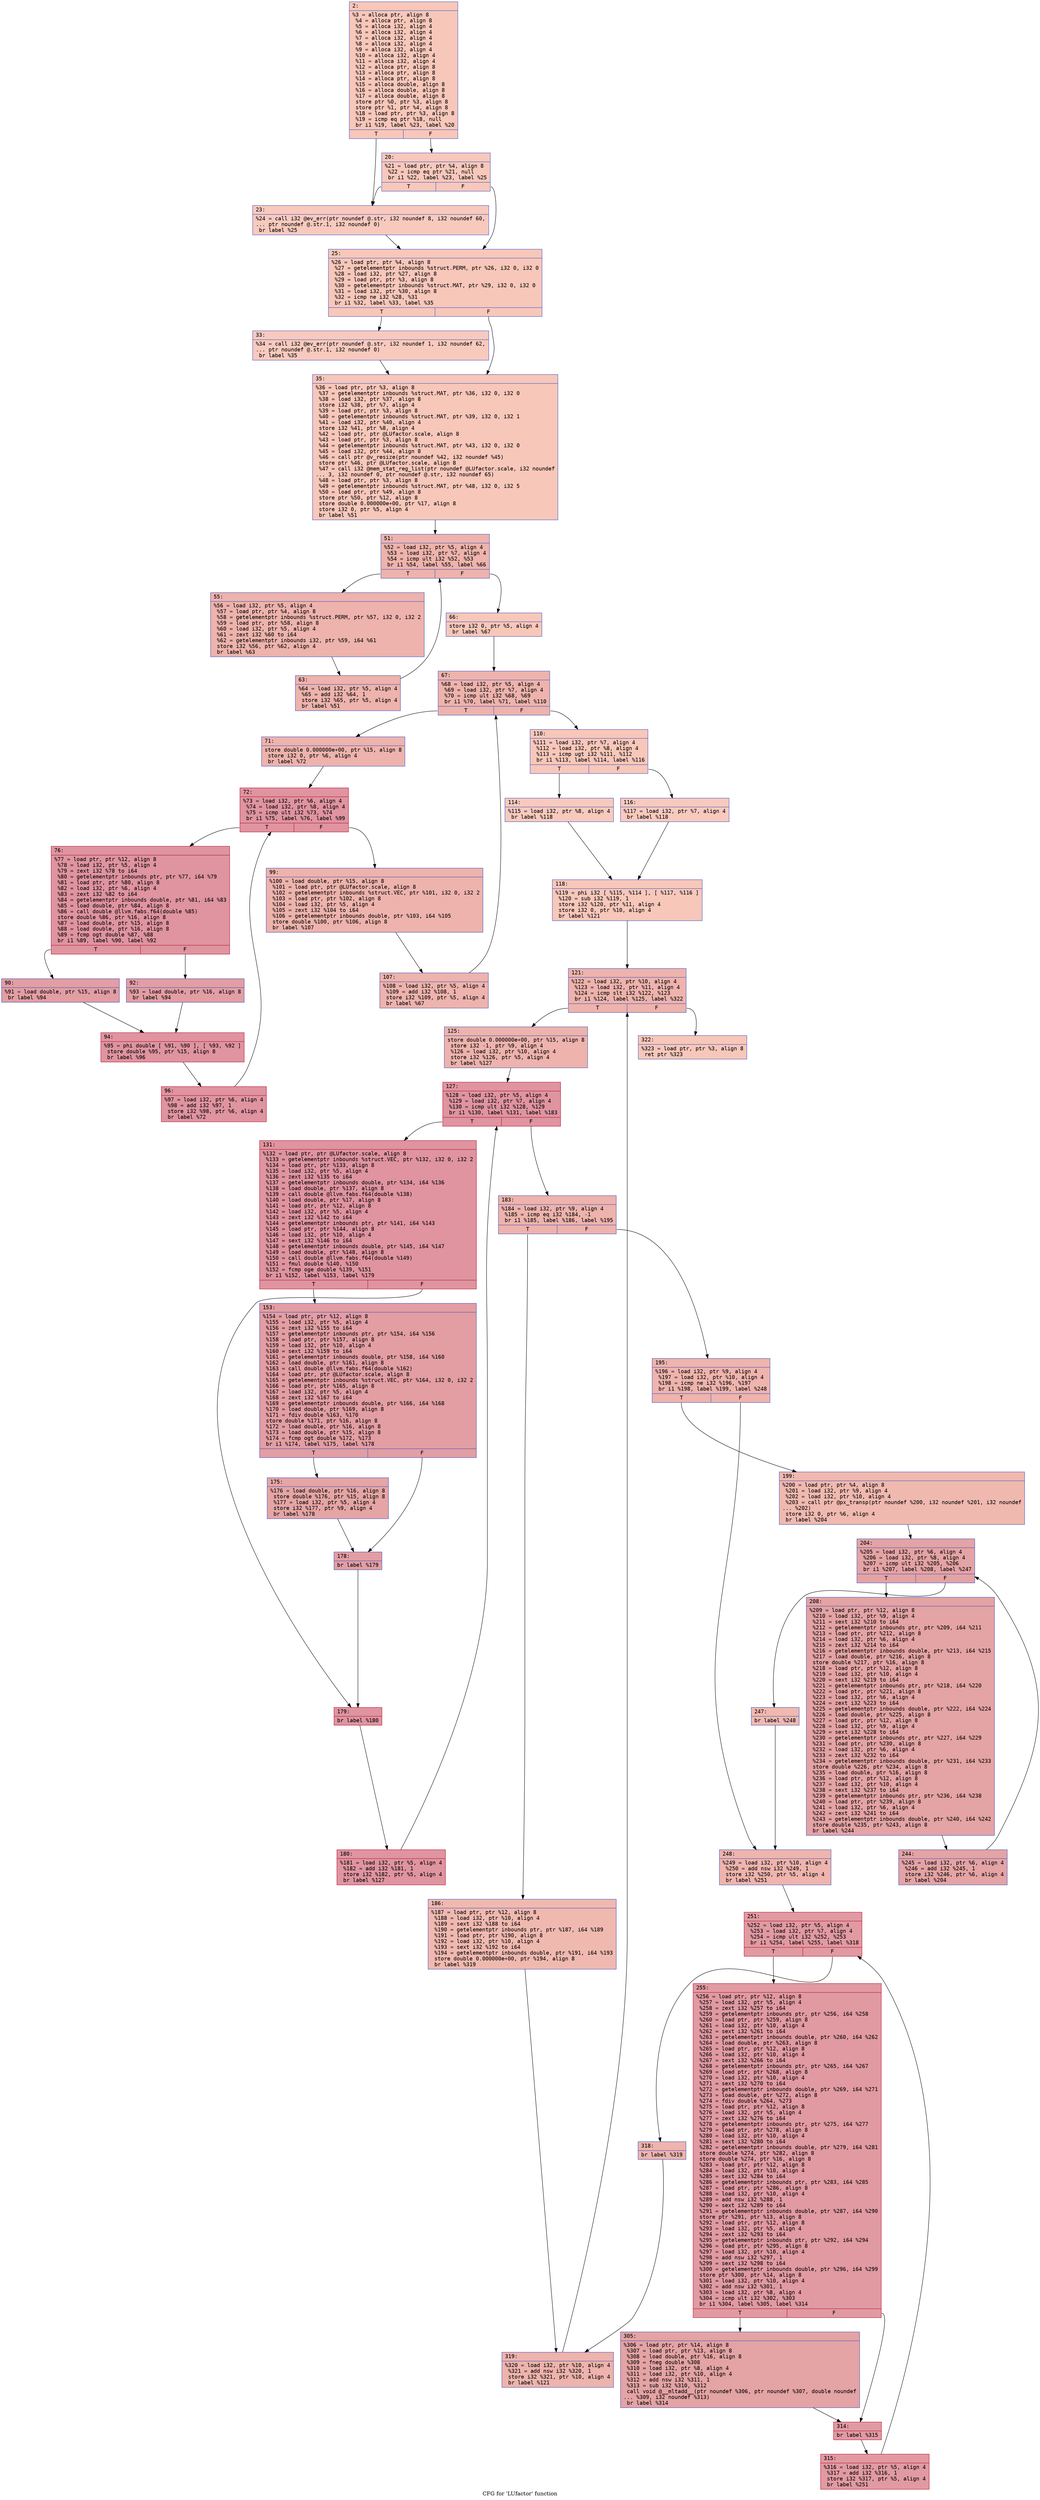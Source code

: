 digraph "CFG for 'LUfactor' function" {
	label="CFG for 'LUfactor' function";

	Node0x600002402080 [shape=record,color="#3d50c3ff", style=filled, fillcolor="#ec7f6370" fontname="Courier",label="{2:\l|  %3 = alloca ptr, align 8\l  %4 = alloca ptr, align 8\l  %5 = alloca i32, align 4\l  %6 = alloca i32, align 4\l  %7 = alloca i32, align 4\l  %8 = alloca i32, align 4\l  %9 = alloca i32, align 4\l  %10 = alloca i32, align 4\l  %11 = alloca i32, align 4\l  %12 = alloca ptr, align 8\l  %13 = alloca ptr, align 8\l  %14 = alloca ptr, align 8\l  %15 = alloca double, align 8\l  %16 = alloca double, align 8\l  %17 = alloca double, align 8\l  store ptr %0, ptr %3, align 8\l  store ptr %1, ptr %4, align 8\l  %18 = load ptr, ptr %3, align 8\l  %19 = icmp eq ptr %18, null\l  br i1 %19, label %23, label %20\l|{<s0>T|<s1>F}}"];
	Node0x600002402080:s0 -> Node0x600002402120[tooltip="2 -> 23\nProbability 37.50%" ];
	Node0x600002402080:s1 -> Node0x6000024020d0[tooltip="2 -> 20\nProbability 62.50%" ];
	Node0x6000024020d0 [shape=record,color="#3d50c3ff", style=filled, fillcolor="#ed836670" fontname="Courier",label="{20:\l|  %21 = load ptr, ptr %4, align 8\l  %22 = icmp eq ptr %21, null\l  br i1 %22, label %23, label %25\l|{<s0>T|<s1>F}}"];
	Node0x6000024020d0:s0 -> Node0x600002402120[tooltip="20 -> 23\nProbability 37.50%" ];
	Node0x6000024020d0:s1 -> Node0x600002402170[tooltip="20 -> 25\nProbability 62.50%" ];
	Node0x600002402120 [shape=record,color="#3d50c3ff", style=filled, fillcolor="#ef886b70" fontname="Courier",label="{23:\l|  %24 = call i32 @ev_err(ptr noundef @.str, i32 noundef 8, i32 noundef 60,\l... ptr noundef @.str.1, i32 noundef 0)\l  br label %25\l}"];
	Node0x600002402120 -> Node0x600002402170[tooltip="23 -> 25\nProbability 100.00%" ];
	Node0x600002402170 [shape=record,color="#3d50c3ff", style=filled, fillcolor="#ec7f6370" fontname="Courier",label="{25:\l|  %26 = load ptr, ptr %4, align 8\l  %27 = getelementptr inbounds %struct.PERM, ptr %26, i32 0, i32 0\l  %28 = load i32, ptr %27, align 8\l  %29 = load ptr, ptr %3, align 8\l  %30 = getelementptr inbounds %struct.MAT, ptr %29, i32 0, i32 0\l  %31 = load i32, ptr %30, align 8\l  %32 = icmp ne i32 %28, %31\l  br i1 %32, label %33, label %35\l|{<s0>T|<s1>F}}"];
	Node0x600002402170:s0 -> Node0x6000024021c0[tooltip="25 -> 33\nProbability 50.00%" ];
	Node0x600002402170:s1 -> Node0x600002402210[tooltip="25 -> 35\nProbability 50.00%" ];
	Node0x6000024021c0 [shape=record,color="#3d50c3ff", style=filled, fillcolor="#ef886b70" fontname="Courier",label="{33:\l|  %34 = call i32 @ev_err(ptr noundef @.str, i32 noundef 1, i32 noundef 62,\l... ptr noundef @.str.1, i32 noundef 0)\l  br label %35\l}"];
	Node0x6000024021c0 -> Node0x600002402210[tooltip="33 -> 35\nProbability 100.00%" ];
	Node0x600002402210 [shape=record,color="#3d50c3ff", style=filled, fillcolor="#ec7f6370" fontname="Courier",label="{35:\l|  %36 = load ptr, ptr %3, align 8\l  %37 = getelementptr inbounds %struct.MAT, ptr %36, i32 0, i32 0\l  %38 = load i32, ptr %37, align 8\l  store i32 %38, ptr %7, align 4\l  %39 = load ptr, ptr %3, align 8\l  %40 = getelementptr inbounds %struct.MAT, ptr %39, i32 0, i32 1\l  %41 = load i32, ptr %40, align 4\l  store i32 %41, ptr %8, align 4\l  %42 = load ptr, ptr @LUfactor.scale, align 8\l  %43 = load ptr, ptr %3, align 8\l  %44 = getelementptr inbounds %struct.MAT, ptr %43, i32 0, i32 0\l  %45 = load i32, ptr %44, align 8\l  %46 = call ptr @v_resize(ptr noundef %42, i32 noundef %45)\l  store ptr %46, ptr @LUfactor.scale, align 8\l  %47 = call i32 @mem_stat_reg_list(ptr noundef @LUfactor.scale, i32 noundef\l... 3, i32 noundef 0, ptr noundef @.str, i32 noundef 65)\l  %48 = load ptr, ptr %3, align 8\l  %49 = getelementptr inbounds %struct.MAT, ptr %48, i32 0, i32 5\l  %50 = load ptr, ptr %49, align 8\l  store ptr %50, ptr %12, align 8\l  store double 0.000000e+00, ptr %17, align 8\l  store i32 0, ptr %5, align 4\l  br label %51\l}"];
	Node0x600002402210 -> Node0x600002402260[tooltip="35 -> 51\nProbability 100.00%" ];
	Node0x600002402260 [shape=record,color="#3d50c3ff", style=filled, fillcolor="#d6524470" fontname="Courier",label="{51:\l|  %52 = load i32, ptr %5, align 4\l  %53 = load i32, ptr %7, align 4\l  %54 = icmp ult i32 %52, %53\l  br i1 %54, label %55, label %66\l|{<s0>T|<s1>F}}"];
	Node0x600002402260:s0 -> Node0x6000024022b0[tooltip="51 -> 55\nProbability 96.88%" ];
	Node0x600002402260:s1 -> Node0x600002402350[tooltip="51 -> 66\nProbability 3.12%" ];
	Node0x6000024022b0 [shape=record,color="#3d50c3ff", style=filled, fillcolor="#d6524470" fontname="Courier",label="{55:\l|  %56 = load i32, ptr %5, align 4\l  %57 = load ptr, ptr %4, align 8\l  %58 = getelementptr inbounds %struct.PERM, ptr %57, i32 0, i32 2\l  %59 = load ptr, ptr %58, align 8\l  %60 = load i32, ptr %5, align 4\l  %61 = zext i32 %60 to i64\l  %62 = getelementptr inbounds i32, ptr %59, i64 %61\l  store i32 %56, ptr %62, align 4\l  br label %63\l}"];
	Node0x6000024022b0 -> Node0x600002402300[tooltip="55 -> 63\nProbability 100.00%" ];
	Node0x600002402300 [shape=record,color="#3d50c3ff", style=filled, fillcolor="#d6524470" fontname="Courier",label="{63:\l|  %64 = load i32, ptr %5, align 4\l  %65 = add i32 %64, 1\l  store i32 %65, ptr %5, align 4\l  br label %51\l}"];
	Node0x600002402300 -> Node0x600002402260[tooltip="63 -> 51\nProbability 100.00%" ];
	Node0x600002402350 [shape=record,color="#3d50c3ff", style=filled, fillcolor="#ec7f6370" fontname="Courier",label="{66:\l|  store i32 0, ptr %5, align 4\l  br label %67\l}"];
	Node0x600002402350 -> Node0x6000024023a0[tooltip="66 -> 67\nProbability 100.00%" ];
	Node0x6000024023a0 [shape=record,color="#3d50c3ff", style=filled, fillcolor="#d6524470" fontname="Courier",label="{67:\l|  %68 = load i32, ptr %5, align 4\l  %69 = load i32, ptr %7, align 4\l  %70 = icmp ult i32 %68, %69\l  br i1 %70, label %71, label %110\l|{<s0>T|<s1>F}}"];
	Node0x6000024023a0:s0 -> Node0x6000024023f0[tooltip="67 -> 71\nProbability 96.88%" ];
	Node0x6000024023a0:s1 -> Node0x6000024026c0[tooltip="67 -> 110\nProbability 3.12%" ];
	Node0x6000024023f0 [shape=record,color="#3d50c3ff", style=filled, fillcolor="#d6524470" fontname="Courier",label="{71:\l|  store double 0.000000e+00, ptr %15, align 8\l  store i32 0, ptr %6, align 4\l  br label %72\l}"];
	Node0x6000024023f0 -> Node0x600002402440[tooltip="71 -> 72\nProbability 100.00%" ];
	Node0x600002402440 [shape=record,color="#b70d28ff", style=filled, fillcolor="#b70d2870" fontname="Courier",label="{72:\l|  %73 = load i32, ptr %6, align 4\l  %74 = load i32, ptr %8, align 4\l  %75 = icmp ult i32 %73, %74\l  br i1 %75, label %76, label %99\l|{<s0>T|<s1>F}}"];
	Node0x600002402440:s0 -> Node0x600002402490[tooltip="72 -> 76\nProbability 96.88%" ];
	Node0x600002402440:s1 -> Node0x600002402620[tooltip="72 -> 99\nProbability 3.12%" ];
	Node0x600002402490 [shape=record,color="#b70d28ff", style=filled, fillcolor="#b70d2870" fontname="Courier",label="{76:\l|  %77 = load ptr, ptr %12, align 8\l  %78 = load i32, ptr %5, align 4\l  %79 = zext i32 %78 to i64\l  %80 = getelementptr inbounds ptr, ptr %77, i64 %79\l  %81 = load ptr, ptr %80, align 8\l  %82 = load i32, ptr %6, align 4\l  %83 = zext i32 %82 to i64\l  %84 = getelementptr inbounds double, ptr %81, i64 %83\l  %85 = load double, ptr %84, align 8\l  %86 = call double @llvm.fabs.f64(double %85)\l  store double %86, ptr %16, align 8\l  %87 = load double, ptr %15, align 8\l  %88 = load double, ptr %16, align 8\l  %89 = fcmp ogt double %87, %88\l  br i1 %89, label %90, label %92\l|{<s0>T|<s1>F}}"];
	Node0x600002402490:s0 -> Node0x6000024024e0[tooltip="76 -> 90\nProbability 50.00%" ];
	Node0x600002402490:s1 -> Node0x600002402530[tooltip="76 -> 92\nProbability 50.00%" ];
	Node0x6000024024e0 [shape=record,color="#3d50c3ff", style=filled, fillcolor="#be242e70" fontname="Courier",label="{90:\l|  %91 = load double, ptr %15, align 8\l  br label %94\l}"];
	Node0x6000024024e0 -> Node0x600002402580[tooltip="90 -> 94\nProbability 100.00%" ];
	Node0x600002402530 [shape=record,color="#3d50c3ff", style=filled, fillcolor="#be242e70" fontname="Courier",label="{92:\l|  %93 = load double, ptr %16, align 8\l  br label %94\l}"];
	Node0x600002402530 -> Node0x600002402580[tooltip="92 -> 94\nProbability 100.00%" ];
	Node0x600002402580 [shape=record,color="#b70d28ff", style=filled, fillcolor="#b70d2870" fontname="Courier",label="{94:\l|  %95 = phi double [ %91, %90 ], [ %93, %92 ]\l  store double %95, ptr %15, align 8\l  br label %96\l}"];
	Node0x600002402580 -> Node0x6000024025d0[tooltip="94 -> 96\nProbability 100.00%" ];
	Node0x6000024025d0 [shape=record,color="#b70d28ff", style=filled, fillcolor="#b70d2870" fontname="Courier",label="{96:\l|  %97 = load i32, ptr %6, align 4\l  %98 = add i32 %97, 1\l  store i32 %98, ptr %6, align 4\l  br label %72\l}"];
	Node0x6000024025d0 -> Node0x600002402440[tooltip="96 -> 72\nProbability 100.00%" ];
	Node0x600002402620 [shape=record,color="#3d50c3ff", style=filled, fillcolor="#d6524470" fontname="Courier",label="{99:\l|  %100 = load double, ptr %15, align 8\l  %101 = load ptr, ptr @LUfactor.scale, align 8\l  %102 = getelementptr inbounds %struct.VEC, ptr %101, i32 0, i32 2\l  %103 = load ptr, ptr %102, align 8\l  %104 = load i32, ptr %5, align 4\l  %105 = zext i32 %104 to i64\l  %106 = getelementptr inbounds double, ptr %103, i64 %105\l  store double %100, ptr %106, align 8\l  br label %107\l}"];
	Node0x600002402620 -> Node0x600002402670[tooltip="99 -> 107\nProbability 100.00%" ];
	Node0x600002402670 [shape=record,color="#3d50c3ff", style=filled, fillcolor="#d6524470" fontname="Courier",label="{107:\l|  %108 = load i32, ptr %5, align 4\l  %109 = add i32 %108, 1\l  store i32 %109, ptr %5, align 4\l  br label %67\l}"];
	Node0x600002402670 -> Node0x6000024023a0[tooltip="107 -> 67\nProbability 100.00%" ];
	Node0x6000024026c0 [shape=record,color="#3d50c3ff", style=filled, fillcolor="#ec7f6370" fontname="Courier",label="{110:\l|  %111 = load i32, ptr %7, align 4\l  %112 = load i32, ptr %8, align 4\l  %113 = icmp ugt i32 %111, %112\l  br i1 %113, label %114, label %116\l|{<s0>T|<s1>F}}"];
	Node0x6000024026c0:s0 -> Node0x600002402710[tooltip="110 -> 114\nProbability 50.00%" ];
	Node0x6000024026c0:s1 -> Node0x600002402760[tooltip="110 -> 116\nProbability 50.00%" ];
	Node0x600002402710 [shape=record,color="#3d50c3ff", style=filled, fillcolor="#ef886b70" fontname="Courier",label="{114:\l|  %115 = load i32, ptr %8, align 4\l  br label %118\l}"];
	Node0x600002402710 -> Node0x6000024027b0[tooltip="114 -> 118\nProbability 100.00%" ];
	Node0x600002402760 [shape=record,color="#3d50c3ff", style=filled, fillcolor="#ef886b70" fontname="Courier",label="{116:\l|  %117 = load i32, ptr %7, align 4\l  br label %118\l}"];
	Node0x600002402760 -> Node0x6000024027b0[tooltip="116 -> 118\nProbability 100.00%" ];
	Node0x6000024027b0 [shape=record,color="#3d50c3ff", style=filled, fillcolor="#ec7f6370" fontname="Courier",label="{118:\l|  %119 = phi i32 [ %115, %114 ], [ %117, %116 ]\l  %120 = sub i32 %119, 1\l  store i32 %120, ptr %11, align 4\l  store i32 0, ptr %10, align 4\l  br label %121\l}"];
	Node0x6000024027b0 -> Node0x600002402800[tooltip="118 -> 121\nProbability 100.00%" ];
	Node0x600002402800 [shape=record,color="#3d50c3ff", style=filled, fillcolor="#d6524470" fontname="Courier",label="{121:\l|  %122 = load i32, ptr %10, align 4\l  %123 = load i32, ptr %11, align 4\l  %124 = icmp slt i32 %122, %123\l  br i1 %124, label %125, label %322\l|{<s0>T|<s1>F}}"];
	Node0x600002402800:s0 -> Node0x600002402850[tooltip="121 -> 125\nProbability 96.88%" ];
	Node0x600002402800:s1 -> Node0x600002402fd0[tooltip="121 -> 322\nProbability 3.12%" ];
	Node0x600002402850 [shape=record,color="#3d50c3ff", style=filled, fillcolor="#d6524470" fontname="Courier",label="{125:\l|  store double 0.000000e+00, ptr %15, align 8\l  store i32 -1, ptr %9, align 4\l  %126 = load i32, ptr %10, align 4\l  store i32 %126, ptr %5, align 4\l  br label %127\l}"];
	Node0x600002402850 -> Node0x6000024028a0[tooltip="125 -> 127\nProbability 100.00%" ];
	Node0x6000024028a0 [shape=record,color="#b70d28ff", style=filled, fillcolor="#b70d2870" fontname="Courier",label="{127:\l|  %128 = load i32, ptr %5, align 4\l  %129 = load i32, ptr %7, align 4\l  %130 = icmp ult i32 %128, %129\l  br i1 %130, label %131, label %183\l|{<s0>T|<s1>F}}"];
	Node0x6000024028a0:s0 -> Node0x6000024028f0[tooltip="127 -> 131\nProbability 96.88%" ];
	Node0x6000024028a0:s1 -> Node0x600002402ad0[tooltip="127 -> 183\nProbability 3.12%" ];
	Node0x6000024028f0 [shape=record,color="#b70d28ff", style=filled, fillcolor="#b70d2870" fontname="Courier",label="{131:\l|  %132 = load ptr, ptr @LUfactor.scale, align 8\l  %133 = getelementptr inbounds %struct.VEC, ptr %132, i32 0, i32 2\l  %134 = load ptr, ptr %133, align 8\l  %135 = load i32, ptr %5, align 4\l  %136 = zext i32 %135 to i64\l  %137 = getelementptr inbounds double, ptr %134, i64 %136\l  %138 = load double, ptr %137, align 8\l  %139 = call double @llvm.fabs.f64(double %138)\l  %140 = load double, ptr %17, align 8\l  %141 = load ptr, ptr %12, align 8\l  %142 = load i32, ptr %5, align 4\l  %143 = zext i32 %142 to i64\l  %144 = getelementptr inbounds ptr, ptr %141, i64 %143\l  %145 = load ptr, ptr %144, align 8\l  %146 = load i32, ptr %10, align 4\l  %147 = sext i32 %146 to i64\l  %148 = getelementptr inbounds double, ptr %145, i64 %147\l  %149 = load double, ptr %148, align 8\l  %150 = call double @llvm.fabs.f64(double %149)\l  %151 = fmul double %140, %150\l  %152 = fcmp oge double %139, %151\l  br i1 %152, label %153, label %179\l|{<s0>T|<s1>F}}"];
	Node0x6000024028f0:s0 -> Node0x600002402940[tooltip="131 -> 153\nProbability 50.00%" ];
	Node0x6000024028f0:s1 -> Node0x600002402a30[tooltip="131 -> 179\nProbability 50.00%" ];
	Node0x600002402940 [shape=record,color="#3d50c3ff", style=filled, fillcolor="#be242e70" fontname="Courier",label="{153:\l|  %154 = load ptr, ptr %12, align 8\l  %155 = load i32, ptr %5, align 4\l  %156 = zext i32 %155 to i64\l  %157 = getelementptr inbounds ptr, ptr %154, i64 %156\l  %158 = load ptr, ptr %157, align 8\l  %159 = load i32, ptr %10, align 4\l  %160 = sext i32 %159 to i64\l  %161 = getelementptr inbounds double, ptr %158, i64 %160\l  %162 = load double, ptr %161, align 8\l  %163 = call double @llvm.fabs.f64(double %162)\l  %164 = load ptr, ptr @LUfactor.scale, align 8\l  %165 = getelementptr inbounds %struct.VEC, ptr %164, i32 0, i32 2\l  %166 = load ptr, ptr %165, align 8\l  %167 = load i32, ptr %5, align 4\l  %168 = zext i32 %167 to i64\l  %169 = getelementptr inbounds double, ptr %166, i64 %168\l  %170 = load double, ptr %169, align 8\l  %171 = fdiv double %163, %170\l  store double %171, ptr %16, align 8\l  %172 = load double, ptr %16, align 8\l  %173 = load double, ptr %15, align 8\l  %174 = fcmp ogt double %172, %173\l  br i1 %174, label %175, label %178\l|{<s0>T|<s1>F}}"];
	Node0x600002402940:s0 -> Node0x600002402990[tooltip="153 -> 175\nProbability 50.00%" ];
	Node0x600002402940:s1 -> Node0x6000024029e0[tooltip="153 -> 178\nProbability 50.00%" ];
	Node0x600002402990 [shape=record,color="#3d50c3ff", style=filled, fillcolor="#c5333470" fontname="Courier",label="{175:\l|  %176 = load double, ptr %16, align 8\l  store double %176, ptr %15, align 8\l  %177 = load i32, ptr %5, align 4\l  store i32 %177, ptr %9, align 4\l  br label %178\l}"];
	Node0x600002402990 -> Node0x6000024029e0[tooltip="175 -> 178\nProbability 100.00%" ];
	Node0x6000024029e0 [shape=record,color="#3d50c3ff", style=filled, fillcolor="#be242e70" fontname="Courier",label="{178:\l|  br label %179\l}"];
	Node0x6000024029e0 -> Node0x600002402a30[tooltip="178 -> 179\nProbability 100.00%" ];
	Node0x600002402a30 [shape=record,color="#b70d28ff", style=filled, fillcolor="#b70d2870" fontname="Courier",label="{179:\l|  br label %180\l}"];
	Node0x600002402a30 -> Node0x600002402a80[tooltip="179 -> 180\nProbability 100.00%" ];
	Node0x600002402a80 [shape=record,color="#b70d28ff", style=filled, fillcolor="#b70d2870" fontname="Courier",label="{180:\l|  %181 = load i32, ptr %5, align 4\l  %182 = add i32 %181, 1\l  store i32 %182, ptr %5, align 4\l  br label %127\l}"];
	Node0x600002402a80 -> Node0x6000024028a0[tooltip="180 -> 127\nProbability 100.00%" ];
	Node0x600002402ad0 [shape=record,color="#3d50c3ff", style=filled, fillcolor="#d6524470" fontname="Courier",label="{183:\l|  %184 = load i32, ptr %9, align 4\l  %185 = icmp eq i32 %184, -1\l  br i1 %185, label %186, label %195\l|{<s0>T|<s1>F}}"];
	Node0x600002402ad0:s0 -> Node0x600002402b20[tooltip="183 -> 186\nProbability 37.50%" ];
	Node0x600002402ad0:s1 -> Node0x600002402b70[tooltip="183 -> 195\nProbability 62.50%" ];
	Node0x600002402b20 [shape=record,color="#3d50c3ff", style=filled, fillcolor="#de614d70" fontname="Courier",label="{186:\l|  %187 = load ptr, ptr %12, align 8\l  %188 = load i32, ptr %10, align 4\l  %189 = sext i32 %188 to i64\l  %190 = getelementptr inbounds ptr, ptr %187, i64 %189\l  %191 = load ptr, ptr %190, align 8\l  %192 = load i32, ptr %10, align 4\l  %193 = sext i32 %192 to i64\l  %194 = getelementptr inbounds double, ptr %191, i64 %193\l  store double 0.000000e+00, ptr %194, align 8\l  br label %319\l}"];
	Node0x600002402b20 -> Node0x600002402f80[tooltip="186 -> 319\nProbability 100.00%" ];
	Node0x600002402b70 [shape=record,color="#3d50c3ff", style=filled, fillcolor="#d8564670" fontname="Courier",label="{195:\l|  %196 = load i32, ptr %9, align 4\l  %197 = load i32, ptr %10, align 4\l  %198 = icmp ne i32 %196, %197\l  br i1 %198, label %199, label %248\l|{<s0>T|<s1>F}}"];
	Node0x600002402b70:s0 -> Node0x600002402bc0[tooltip="195 -> 199\nProbability 50.00%" ];
	Node0x600002402b70:s1 -> Node0x600002402d50[tooltip="195 -> 248\nProbability 50.00%" ];
	Node0x600002402bc0 [shape=record,color="#3d50c3ff", style=filled, fillcolor="#de614d70" fontname="Courier",label="{199:\l|  %200 = load ptr, ptr %4, align 8\l  %201 = load i32, ptr %9, align 4\l  %202 = load i32, ptr %10, align 4\l  %203 = call ptr @px_transp(ptr noundef %200, i32 noundef %201, i32 noundef\l... %202)\l  store i32 0, ptr %6, align 4\l  br label %204\l}"];
	Node0x600002402bc0 -> Node0x600002402c10[tooltip="199 -> 204\nProbability 100.00%" ];
	Node0x600002402c10 [shape=record,color="#3d50c3ff", style=filled, fillcolor="#c32e3170" fontname="Courier",label="{204:\l|  %205 = load i32, ptr %6, align 4\l  %206 = load i32, ptr %8, align 4\l  %207 = icmp ult i32 %205, %206\l  br i1 %207, label %208, label %247\l|{<s0>T|<s1>F}}"];
	Node0x600002402c10:s0 -> Node0x600002402c60[tooltip="204 -> 208\nProbability 96.88%" ];
	Node0x600002402c10:s1 -> Node0x600002402d00[tooltip="204 -> 247\nProbability 3.12%" ];
	Node0x600002402c60 [shape=record,color="#3d50c3ff", style=filled, fillcolor="#c32e3170" fontname="Courier",label="{208:\l|  %209 = load ptr, ptr %12, align 8\l  %210 = load i32, ptr %9, align 4\l  %211 = sext i32 %210 to i64\l  %212 = getelementptr inbounds ptr, ptr %209, i64 %211\l  %213 = load ptr, ptr %212, align 8\l  %214 = load i32, ptr %6, align 4\l  %215 = zext i32 %214 to i64\l  %216 = getelementptr inbounds double, ptr %213, i64 %215\l  %217 = load double, ptr %216, align 8\l  store double %217, ptr %16, align 8\l  %218 = load ptr, ptr %12, align 8\l  %219 = load i32, ptr %10, align 4\l  %220 = sext i32 %219 to i64\l  %221 = getelementptr inbounds ptr, ptr %218, i64 %220\l  %222 = load ptr, ptr %221, align 8\l  %223 = load i32, ptr %6, align 4\l  %224 = zext i32 %223 to i64\l  %225 = getelementptr inbounds double, ptr %222, i64 %224\l  %226 = load double, ptr %225, align 8\l  %227 = load ptr, ptr %12, align 8\l  %228 = load i32, ptr %9, align 4\l  %229 = sext i32 %228 to i64\l  %230 = getelementptr inbounds ptr, ptr %227, i64 %229\l  %231 = load ptr, ptr %230, align 8\l  %232 = load i32, ptr %6, align 4\l  %233 = zext i32 %232 to i64\l  %234 = getelementptr inbounds double, ptr %231, i64 %233\l  store double %226, ptr %234, align 8\l  %235 = load double, ptr %16, align 8\l  %236 = load ptr, ptr %12, align 8\l  %237 = load i32, ptr %10, align 4\l  %238 = sext i32 %237 to i64\l  %239 = getelementptr inbounds ptr, ptr %236, i64 %238\l  %240 = load ptr, ptr %239, align 8\l  %241 = load i32, ptr %6, align 4\l  %242 = zext i32 %241 to i64\l  %243 = getelementptr inbounds double, ptr %240, i64 %242\l  store double %235, ptr %243, align 8\l  br label %244\l}"];
	Node0x600002402c60 -> Node0x600002402cb0[tooltip="208 -> 244\nProbability 100.00%" ];
	Node0x600002402cb0 [shape=record,color="#3d50c3ff", style=filled, fillcolor="#c32e3170" fontname="Courier",label="{244:\l|  %245 = load i32, ptr %6, align 4\l  %246 = add i32 %245, 1\l  store i32 %246, ptr %6, align 4\l  br label %204\l}"];
	Node0x600002402cb0 -> Node0x600002402c10[tooltip="244 -> 204\nProbability 100.00%" ];
	Node0x600002402d00 [shape=record,color="#3d50c3ff", style=filled, fillcolor="#de614d70" fontname="Courier",label="{247:\l|  br label %248\l}"];
	Node0x600002402d00 -> Node0x600002402d50[tooltip="247 -> 248\nProbability 100.00%" ];
	Node0x600002402d50 [shape=record,color="#3d50c3ff", style=filled, fillcolor="#d8564670" fontname="Courier",label="{248:\l|  %249 = load i32, ptr %10, align 4\l  %250 = add nsw i32 %249, 1\l  store i32 %250, ptr %5, align 4\l  br label %251\l}"];
	Node0x600002402d50 -> Node0x600002402da0[tooltip="248 -> 251\nProbability 100.00%" ];
	Node0x600002402da0 [shape=record,color="#b70d28ff", style=filled, fillcolor="#bb1b2c70" fontname="Courier",label="{251:\l|  %252 = load i32, ptr %5, align 4\l  %253 = load i32, ptr %7, align 4\l  %254 = icmp ult i32 %252, %253\l  br i1 %254, label %255, label %318\l|{<s0>T|<s1>F}}"];
	Node0x600002402da0:s0 -> Node0x600002402df0[tooltip="251 -> 255\nProbability 96.88%" ];
	Node0x600002402da0:s1 -> Node0x600002402f30[tooltip="251 -> 318\nProbability 3.12%" ];
	Node0x600002402df0 [shape=record,color="#b70d28ff", style=filled, fillcolor="#bb1b2c70" fontname="Courier",label="{255:\l|  %256 = load ptr, ptr %12, align 8\l  %257 = load i32, ptr %5, align 4\l  %258 = zext i32 %257 to i64\l  %259 = getelementptr inbounds ptr, ptr %256, i64 %258\l  %260 = load ptr, ptr %259, align 8\l  %261 = load i32, ptr %10, align 4\l  %262 = sext i32 %261 to i64\l  %263 = getelementptr inbounds double, ptr %260, i64 %262\l  %264 = load double, ptr %263, align 8\l  %265 = load ptr, ptr %12, align 8\l  %266 = load i32, ptr %10, align 4\l  %267 = sext i32 %266 to i64\l  %268 = getelementptr inbounds ptr, ptr %265, i64 %267\l  %269 = load ptr, ptr %268, align 8\l  %270 = load i32, ptr %10, align 4\l  %271 = sext i32 %270 to i64\l  %272 = getelementptr inbounds double, ptr %269, i64 %271\l  %273 = load double, ptr %272, align 8\l  %274 = fdiv double %264, %273\l  %275 = load ptr, ptr %12, align 8\l  %276 = load i32, ptr %5, align 4\l  %277 = zext i32 %276 to i64\l  %278 = getelementptr inbounds ptr, ptr %275, i64 %277\l  %279 = load ptr, ptr %278, align 8\l  %280 = load i32, ptr %10, align 4\l  %281 = sext i32 %280 to i64\l  %282 = getelementptr inbounds double, ptr %279, i64 %281\l  store double %274, ptr %282, align 8\l  store double %274, ptr %16, align 8\l  %283 = load ptr, ptr %12, align 8\l  %284 = load i32, ptr %10, align 4\l  %285 = sext i32 %284 to i64\l  %286 = getelementptr inbounds ptr, ptr %283, i64 %285\l  %287 = load ptr, ptr %286, align 8\l  %288 = load i32, ptr %10, align 4\l  %289 = add nsw i32 %288, 1\l  %290 = sext i32 %289 to i64\l  %291 = getelementptr inbounds double, ptr %287, i64 %290\l  store ptr %291, ptr %13, align 8\l  %292 = load ptr, ptr %12, align 8\l  %293 = load i32, ptr %5, align 4\l  %294 = zext i32 %293 to i64\l  %295 = getelementptr inbounds ptr, ptr %292, i64 %294\l  %296 = load ptr, ptr %295, align 8\l  %297 = load i32, ptr %10, align 4\l  %298 = add nsw i32 %297, 1\l  %299 = sext i32 %298 to i64\l  %300 = getelementptr inbounds double, ptr %296, i64 %299\l  store ptr %300, ptr %14, align 8\l  %301 = load i32, ptr %10, align 4\l  %302 = add nsw i32 %301, 1\l  %303 = load i32, ptr %8, align 4\l  %304 = icmp ult i32 %302, %303\l  br i1 %304, label %305, label %314\l|{<s0>T|<s1>F}}"];
	Node0x600002402df0:s0 -> Node0x600002402e40[tooltip="255 -> 305\nProbability 50.00%" ];
	Node0x600002402df0:s1 -> Node0x600002402e90[tooltip="255 -> 314\nProbability 50.00%" ];
	Node0x600002402e40 [shape=record,color="#3d50c3ff", style=filled, fillcolor="#c32e3170" fontname="Courier",label="{305:\l|  %306 = load ptr, ptr %14, align 8\l  %307 = load ptr, ptr %13, align 8\l  %308 = load double, ptr %16, align 8\l  %309 = fneg double %308\l  %310 = load i32, ptr %8, align 4\l  %311 = load i32, ptr %10, align 4\l  %312 = add nsw i32 %311, 1\l  %313 = sub i32 %310, %312\l  call void @__mltadd__(ptr noundef %306, ptr noundef %307, double noundef\l... %309, i32 noundef %313)\l  br label %314\l}"];
	Node0x600002402e40 -> Node0x600002402e90[tooltip="305 -> 314\nProbability 100.00%" ];
	Node0x600002402e90 [shape=record,color="#b70d28ff", style=filled, fillcolor="#bb1b2c70" fontname="Courier",label="{314:\l|  br label %315\l}"];
	Node0x600002402e90 -> Node0x600002402ee0[tooltip="314 -> 315\nProbability 100.00%" ];
	Node0x600002402ee0 [shape=record,color="#b70d28ff", style=filled, fillcolor="#bb1b2c70" fontname="Courier",label="{315:\l|  %316 = load i32, ptr %5, align 4\l  %317 = add i32 %316, 1\l  store i32 %317, ptr %5, align 4\l  br label %251\l}"];
	Node0x600002402ee0 -> Node0x600002402da0[tooltip="315 -> 251\nProbability 100.00%" ];
	Node0x600002402f30 [shape=record,color="#3d50c3ff", style=filled, fillcolor="#d8564670" fontname="Courier",label="{318:\l|  br label %319\l}"];
	Node0x600002402f30 -> Node0x600002402f80[tooltip="318 -> 319\nProbability 100.00%" ];
	Node0x600002402f80 [shape=record,color="#3d50c3ff", style=filled, fillcolor="#d6524470" fontname="Courier",label="{319:\l|  %320 = load i32, ptr %10, align 4\l  %321 = add nsw i32 %320, 1\l  store i32 %321, ptr %10, align 4\l  br label %121\l}"];
	Node0x600002402f80 -> Node0x600002402800[tooltip="319 -> 121\nProbability 100.00%" ];
	Node0x600002402fd0 [shape=record,color="#3d50c3ff", style=filled, fillcolor="#ec7f6370" fontname="Courier",label="{322:\l|  %323 = load ptr, ptr %3, align 8\l  ret ptr %323\l}"];
}
